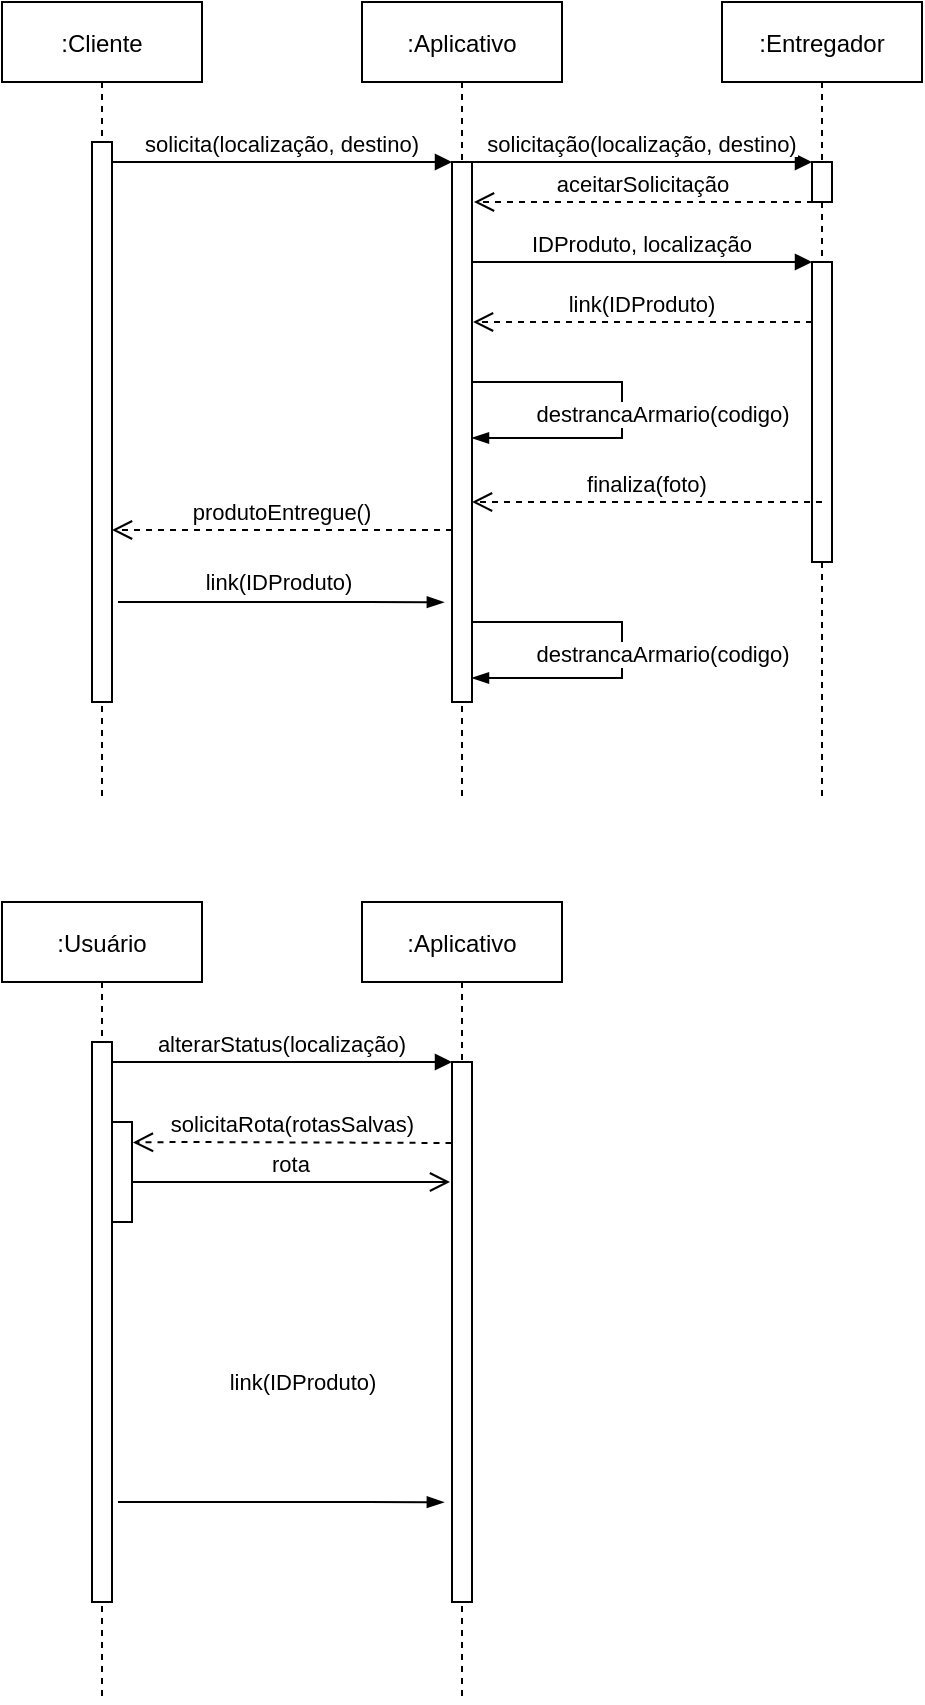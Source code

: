 <mxfile version="18.2.1" type="github">
  <diagram id="kgpKYQtTHZ0yAKxKKP6v" name="Page-1">
    <mxGraphModel dx="716" dy="394" grid="1" gridSize="10" guides="1" tooltips="1" connect="1" arrows="1" fold="1" page="1" pageScale="1" pageWidth="850" pageHeight="1100" background="#ffffff" math="0" shadow="0">
      <root>
        <mxCell id="0" />
        <mxCell id="1" parent="0" />
        <mxCell id="3nuBFxr9cyL0pnOWT2aG-1" value=":Cliente" style="shape=umlLifeline;perimeter=lifelinePerimeter;container=1;collapsible=0;recursiveResize=0;rounded=0;shadow=0;strokeWidth=1;" parent="1" vertex="1">
          <mxGeometry x="20" y="80" width="100" height="400" as="geometry" />
        </mxCell>
        <mxCell id="3nuBFxr9cyL0pnOWT2aG-2" value="" style="points=[];perimeter=orthogonalPerimeter;rounded=0;shadow=0;strokeWidth=1;" parent="3nuBFxr9cyL0pnOWT2aG-1" vertex="1">
          <mxGeometry x="45" y="70" width="10" height="280" as="geometry" />
        </mxCell>
        <mxCell id="3nuBFxr9cyL0pnOWT2aG-5" value=":Aplicativo" style="shape=umlLifeline;perimeter=lifelinePerimeter;container=1;collapsible=0;recursiveResize=0;rounded=0;shadow=0;strokeWidth=1;" parent="1" vertex="1">
          <mxGeometry x="200" y="80" width="100" height="400" as="geometry" />
        </mxCell>
        <mxCell id="3nuBFxr9cyL0pnOWT2aG-6" value="" style="points=[];perimeter=orthogonalPerimeter;rounded=0;shadow=0;strokeWidth=1;" parent="3nuBFxr9cyL0pnOWT2aG-5" vertex="1">
          <mxGeometry x="45" y="80" width="10" height="270" as="geometry" />
        </mxCell>
        <mxCell id="YM6FdypdWrKnIj3ldF_I-10" value="solicitação(localização, destino)" style="verticalAlign=bottom;endArrow=block;entryX=0;entryY=0;shadow=0;strokeWidth=1;" parent="3nuBFxr9cyL0pnOWT2aG-5" edge="1">
          <mxGeometry relative="1" as="geometry">
            <mxPoint x="55" y="80.0" as="sourcePoint" />
            <mxPoint x="225" y="80.0" as="targetPoint" />
          </mxGeometry>
        </mxCell>
        <mxCell id="YM6FdypdWrKnIj3ldF_I-15" value="IDProduto, localização" style="verticalAlign=bottom;endArrow=block;entryX=0;entryY=0;shadow=0;strokeWidth=1;" parent="3nuBFxr9cyL0pnOWT2aG-5" edge="1">
          <mxGeometry relative="1" as="geometry">
            <mxPoint x="55" y="130.0" as="sourcePoint" />
            <mxPoint x="225" y="130.0" as="targetPoint" />
          </mxGeometry>
        </mxCell>
        <mxCell id="YM6FdypdWrKnIj3ldF_I-19" style="edgeStyle=orthogonalEdgeStyle;rounded=0;orthogonalLoop=1;jettySize=auto;html=1;endArrow=blockThin;endFill=1;" parent="3nuBFxr9cyL0pnOWT2aG-5" source="3nuBFxr9cyL0pnOWT2aG-6" target="3nuBFxr9cyL0pnOWT2aG-6" edge="1">
          <mxGeometry relative="1" as="geometry">
            <mxPoint x="60" y="218" as="targetPoint" />
            <Array as="points">
              <mxPoint x="130" y="190" />
              <mxPoint x="130" y="218" />
            </Array>
          </mxGeometry>
        </mxCell>
        <mxCell id="YM6FdypdWrKnIj3ldF_I-20" value="destrancaArmario(codigo)" style="edgeLabel;html=1;align=center;verticalAlign=middle;resizable=0;points=[];" parent="YM6FdypdWrKnIj3ldF_I-19" vertex="1" connectable="0">
          <mxGeometry x="0.125" relative="1" as="geometry">
            <mxPoint x="20" y="-9" as="offset" />
          </mxGeometry>
        </mxCell>
        <mxCell id="3nuBFxr9cyL0pnOWT2aG-8" value="solicita(localização, destino)" style="verticalAlign=bottom;endArrow=block;entryX=0;entryY=0;shadow=0;strokeWidth=1;" parent="1" source="3nuBFxr9cyL0pnOWT2aG-2" target="3nuBFxr9cyL0pnOWT2aG-6" edge="1">
          <mxGeometry relative="1" as="geometry">
            <mxPoint x="175" y="160" as="sourcePoint" />
          </mxGeometry>
        </mxCell>
        <mxCell id="YM6FdypdWrKnIj3ldF_I-2" value=":Entregador" style="shape=umlLifeline;perimeter=lifelinePerimeter;container=1;collapsible=0;recursiveResize=0;rounded=0;shadow=0;strokeWidth=1;" parent="1" vertex="1">
          <mxGeometry x="380" y="80" width="100" height="400" as="geometry" />
        </mxCell>
        <mxCell id="YM6FdypdWrKnIj3ldF_I-3" value="" style="points=[];perimeter=orthogonalPerimeter;rounded=0;shadow=0;strokeWidth=1;" parent="YM6FdypdWrKnIj3ldF_I-2" vertex="1">
          <mxGeometry x="45" y="80" width="10" height="20" as="geometry" />
        </mxCell>
        <mxCell id="YM6FdypdWrKnIj3ldF_I-5" value="" style="points=[];perimeter=orthogonalPerimeter;rounded=0;shadow=0;strokeWidth=1;" parent="YM6FdypdWrKnIj3ldF_I-2" vertex="1">
          <mxGeometry x="45" y="130" width="10" height="150" as="geometry" />
        </mxCell>
        <mxCell id="YM6FdypdWrKnIj3ldF_I-16" value="link(IDProduto)" style="verticalAlign=bottom;endArrow=open;dashed=1;endSize=8;shadow=0;strokeWidth=1;" parent="YM6FdypdWrKnIj3ldF_I-2" edge="1">
          <mxGeometry relative="1" as="geometry">
            <mxPoint x="-124.5" y="160.0" as="targetPoint" />
            <mxPoint x="45" y="160.0" as="sourcePoint" />
            <Array as="points">
              <mxPoint x="-74.5" y="160" />
            </Array>
          </mxGeometry>
        </mxCell>
        <mxCell id="YM6FdypdWrKnIj3ldF_I-13" value="aceitarSolicitação" style="verticalAlign=bottom;endArrow=open;dashed=1;endSize=8;shadow=0;strokeWidth=1;" parent="1" edge="1">
          <mxGeometry relative="1" as="geometry">
            <mxPoint x="256" y="180" as="targetPoint" />
            <mxPoint x="425.5" y="180.0" as="sourcePoint" />
            <Array as="points">
              <mxPoint x="306" y="180" />
            </Array>
          </mxGeometry>
        </mxCell>
        <mxCell id="YM6FdypdWrKnIj3ldF_I-22" value="finaliza(foto)" style="verticalAlign=bottom;endArrow=open;dashed=1;endSize=8;shadow=0;strokeWidth=1;" parent="1" edge="1">
          <mxGeometry relative="1" as="geometry">
            <mxPoint x="255" y="330" as="targetPoint" />
            <mxPoint x="430" y="330" as="sourcePoint" />
            <Array as="points">
              <mxPoint x="295" y="330" />
            </Array>
          </mxGeometry>
        </mxCell>
        <mxCell id="YM6FdypdWrKnIj3ldF_I-23" value="produtoEntregue()" style="verticalAlign=bottom;endArrow=open;dashed=1;endSize=8;shadow=0;strokeWidth=1;" parent="1" edge="1">
          <mxGeometry relative="1" as="geometry">
            <mxPoint x="75" y="344" as="targetPoint" />
            <mxPoint x="245" y="344.0" as="sourcePoint" />
            <Array as="points">
              <mxPoint x="105" y="344" />
            </Array>
          </mxGeometry>
        </mxCell>
        <mxCell id="YM6FdypdWrKnIj3ldF_I-25" style="edgeStyle=orthogonalEdgeStyle;rounded=0;orthogonalLoop=1;jettySize=auto;html=1;entryX=-0.208;entryY=0.957;entryDx=0;entryDy=0;entryPerimeter=0;endArrow=blockThin;endFill=1;" parent="1" edge="1">
          <mxGeometry relative="1" as="geometry">
            <mxPoint x="78" y="380" as="sourcePoint" />
            <mxPoint x="240.92" y="380.11" as="targetPoint" />
            <Array as="points">
              <mxPoint x="203" y="380" />
              <mxPoint x="203" y="380" />
            </Array>
          </mxGeometry>
        </mxCell>
        <mxCell id="YM6FdypdWrKnIj3ldF_I-26" value="link(IDProduto)" style="edgeLabel;html=1;align=center;verticalAlign=middle;resizable=0;points=[];" parent="YM6FdypdWrKnIj3ldF_I-25" vertex="1" connectable="0">
          <mxGeometry x="-0.409" y="-1" relative="1" as="geometry">
            <mxPoint x="32" y="-11" as="offset" />
          </mxGeometry>
        </mxCell>
        <mxCell id="YM6FdypdWrKnIj3ldF_I-27" style="edgeStyle=orthogonalEdgeStyle;rounded=0;orthogonalLoop=1;jettySize=auto;html=1;endArrow=blockThin;endFill=1;" parent="1" edge="1">
          <mxGeometry relative="1" as="geometry">
            <mxPoint x="255" y="389.997" as="sourcePoint" />
            <mxPoint x="255" y="417.997" as="targetPoint" />
            <Array as="points">
              <mxPoint x="330" y="389.97" />
              <mxPoint x="330" y="417.97" />
            </Array>
          </mxGeometry>
        </mxCell>
        <mxCell id="YM6FdypdWrKnIj3ldF_I-28" value="destrancaArmario(codigo)" style="edgeLabel;html=1;align=center;verticalAlign=middle;resizable=0;points=[];" parent="YM6FdypdWrKnIj3ldF_I-27" vertex="1" connectable="0">
          <mxGeometry x="0.125" relative="1" as="geometry">
            <mxPoint x="20" y="-9" as="offset" />
          </mxGeometry>
        </mxCell>
        <mxCell id="-SCbaDf-sCpi-YkZ0BnW-1" value=":Usuário" style="shape=umlLifeline;perimeter=lifelinePerimeter;container=1;collapsible=0;recursiveResize=0;rounded=0;shadow=0;strokeWidth=1;" vertex="1" parent="1">
          <mxGeometry x="20" y="530" width="100" height="400" as="geometry" />
        </mxCell>
        <mxCell id="-SCbaDf-sCpi-YkZ0BnW-2" value="" style="points=[];perimeter=orthogonalPerimeter;rounded=0;shadow=0;strokeWidth=1;" vertex="1" parent="-SCbaDf-sCpi-YkZ0BnW-1">
          <mxGeometry x="45" y="70" width="10" height="280" as="geometry" />
        </mxCell>
        <mxCell id="-SCbaDf-sCpi-YkZ0BnW-25" value="" style="points=[];perimeter=orthogonalPerimeter;rounded=0;shadow=0;strokeWidth=1;" vertex="1" parent="-SCbaDf-sCpi-YkZ0BnW-1">
          <mxGeometry x="55" y="110" width="10" height="50" as="geometry" />
        </mxCell>
        <mxCell id="-SCbaDf-sCpi-YkZ0BnW-3" value=":Aplicativo" style="shape=umlLifeline;perimeter=lifelinePerimeter;container=1;collapsible=0;recursiveResize=0;rounded=0;shadow=0;strokeWidth=1;" vertex="1" parent="1">
          <mxGeometry x="200" y="530" width="100" height="400" as="geometry" />
        </mxCell>
        <mxCell id="-SCbaDf-sCpi-YkZ0BnW-4" value="" style="points=[];perimeter=orthogonalPerimeter;rounded=0;shadow=0;strokeWidth=1;" vertex="1" parent="-SCbaDf-sCpi-YkZ0BnW-3">
          <mxGeometry x="45" y="80" width="10" height="270" as="geometry" />
        </mxCell>
        <mxCell id="-SCbaDf-sCpi-YkZ0BnW-9" value="alterarStatus(localização)" style="verticalAlign=bottom;endArrow=block;entryX=0;entryY=0;shadow=0;strokeWidth=1;" edge="1" parent="1" source="-SCbaDf-sCpi-YkZ0BnW-2" target="-SCbaDf-sCpi-YkZ0BnW-4">
          <mxGeometry relative="1" as="geometry">
            <mxPoint x="175" y="610" as="sourcePoint" />
          </mxGeometry>
        </mxCell>
        <mxCell id="-SCbaDf-sCpi-YkZ0BnW-17" style="edgeStyle=orthogonalEdgeStyle;rounded=0;orthogonalLoop=1;jettySize=auto;html=1;entryX=-0.208;entryY=0.957;entryDx=0;entryDy=0;entryPerimeter=0;endArrow=blockThin;endFill=1;" edge="1" parent="1">
          <mxGeometry relative="1" as="geometry">
            <mxPoint x="78" y="830" as="sourcePoint" />
            <mxPoint x="240.92" y="830.11" as="targetPoint" />
            <Array as="points">
              <mxPoint x="203" y="830" />
              <mxPoint x="203" y="830" />
            </Array>
          </mxGeometry>
        </mxCell>
        <mxCell id="-SCbaDf-sCpi-YkZ0BnW-18" value="link(IDProduto)" style="edgeLabel;html=1;align=center;verticalAlign=middle;resizable=0;points=[];" vertex="1" connectable="0" parent="-SCbaDf-sCpi-YkZ0BnW-17">
          <mxGeometry x="-0.409" y="-1" relative="1" as="geometry">
            <mxPoint x="44" y="-61" as="offset" />
          </mxGeometry>
        </mxCell>
        <mxCell id="-SCbaDf-sCpi-YkZ0BnW-23" value="rota" style="verticalAlign=bottom;endArrow=open;endSize=8;shadow=0;strokeWidth=1;" edge="1" parent="1" source="-SCbaDf-sCpi-YkZ0BnW-25">
          <mxGeometry relative="1" as="geometry">
            <mxPoint x="244" y="670.0" as="targetPoint" />
            <mxPoint x="90" y="670" as="sourcePoint" />
            <Array as="points">
              <mxPoint x="104" y="670" />
              <mxPoint x="164" y="670" />
            </Array>
            <mxPoint as="offset" />
          </mxGeometry>
        </mxCell>
        <mxCell id="-SCbaDf-sCpi-YkZ0BnW-16" value="solicitaRota(rotasSalvas)" style="verticalAlign=bottom;endArrow=open;dashed=1;endSize=8;shadow=0;strokeWidth=1;entryX=1.046;entryY=0.204;entryDx=0;entryDy=0;entryPerimeter=0;exitX=-0.025;exitY=0.15;exitDx=0;exitDy=0;exitPerimeter=0;" edge="1" parent="1" source="-SCbaDf-sCpi-YkZ0BnW-4" target="-SCbaDf-sCpi-YkZ0BnW-25">
          <mxGeometry relative="1" as="geometry">
            <mxPoint x="90" y="650" as="targetPoint" />
            <mxPoint x="240" y="650" as="sourcePoint" />
            <Array as="points">
              <mxPoint x="110" y="650" />
            </Array>
            <mxPoint as="offset" />
          </mxGeometry>
        </mxCell>
      </root>
    </mxGraphModel>
  </diagram>
</mxfile>
